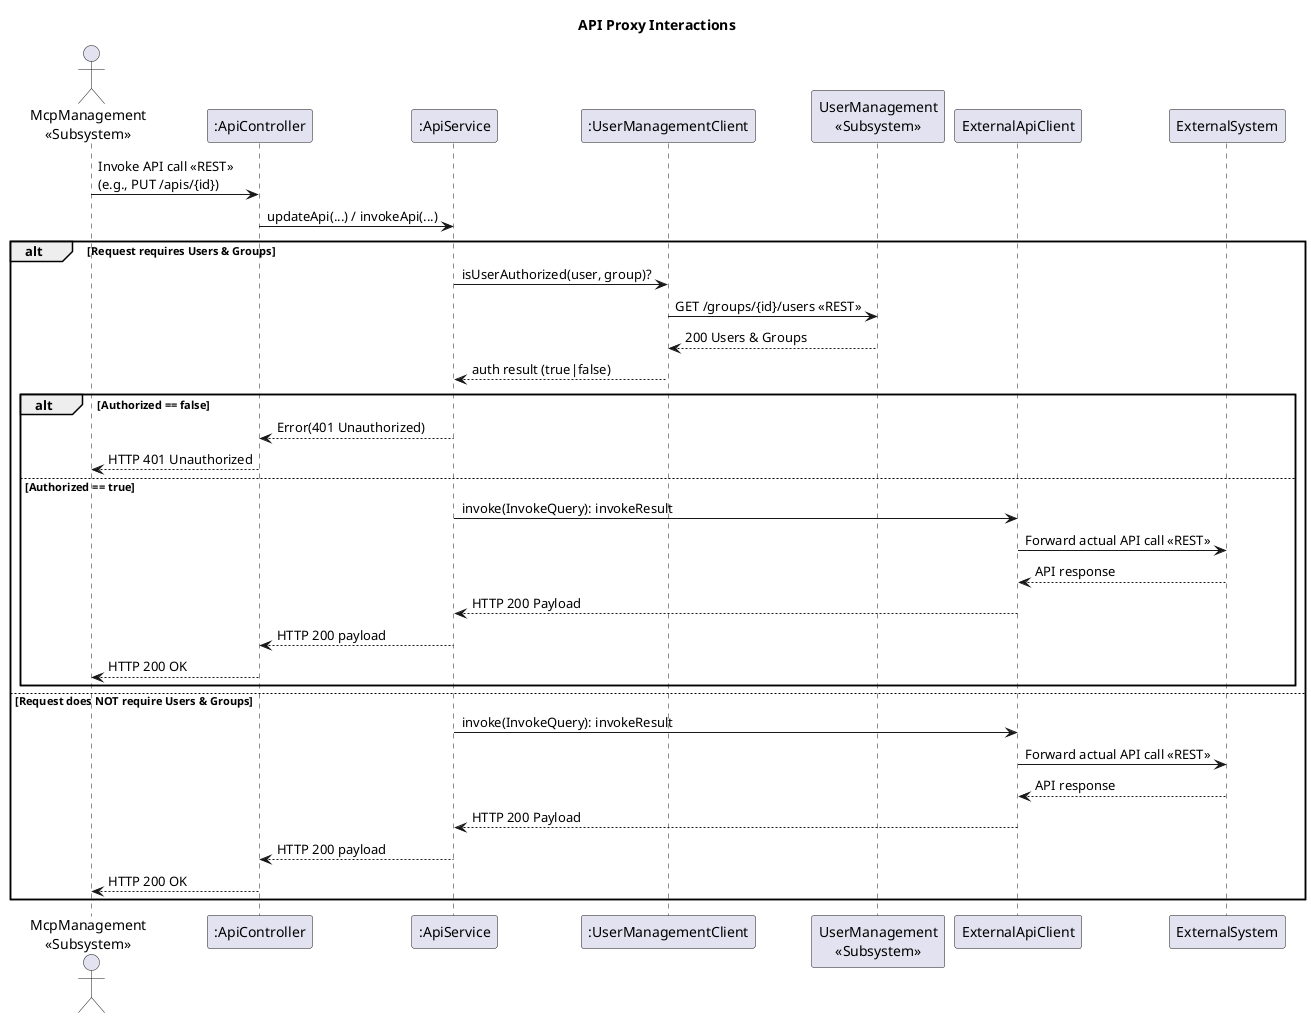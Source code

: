 @startuml
title API Proxy Interactions

actor "McpManagement\n<<Subsystem>>" as MCP




  participant ":ApiController" as APICTRL
  participant ":ApiService" as APISRV
  participant ":UserManagementClient" as UMC


participant "UserManagement\n<<Subsystem>>" as UM
participant "ExternalApiClient" as EXT

participant "ExternalSystem" as EXT2
' ==== Entry (generic "Invoke API calls") ====
MCP -> APICTRL : Invoke API call <<REST>>\n(e.g., PUT /apis/{id})
APICTRL -> APISRV : updateApi(...) / invokeApi(...)

' ==== Branch: needs Users & Groups / Authorization ====
alt Request requires Users & Groups
  APISRV -> UMC : isUserAuthorized(user, group)?

  ' UMC talks to UserManagement, which in turn may call external APIs
  UMC -> UM : GET /groups/{id}/users <<REST>>

  UM --> UMC : 200 Users & Groups
  UMC --> APISRV : auth result (true|false)

  alt Authorized == false
    APISRV --> APICTRL : Error(401 Unauthorized)
    APICTRL --> MCP : HTTP 401 Unauthorized
  else Authorized == true
    APISRV -> EXT :  invoke(InvokeQuery): invokeResult
 EXT -> EXT2 : Forward actual API call <<REST>>
   EXT2 --> EXT : API response
   EXT --> APISRV : HTTP 200 Payload
   APISRV --> APICTRL : HTTP 200 payload
   APICTRL --> MCP : HTTP 200 OK
  end

else Request does NOT require Users & Groups
  APISRV -> EXT :  invoke(InvokeQuery): invokeResult
  EXT -> EXT2 : Forward actual API call <<REST>>
  EXT2 --> EXT : API response
  EXT --> APISRV : HTTP 200 Payload
  APISRV --> APICTRL : HTTP 200 payload
  APICTRL --> MCP : HTTP 200 OK
end

@enduml
